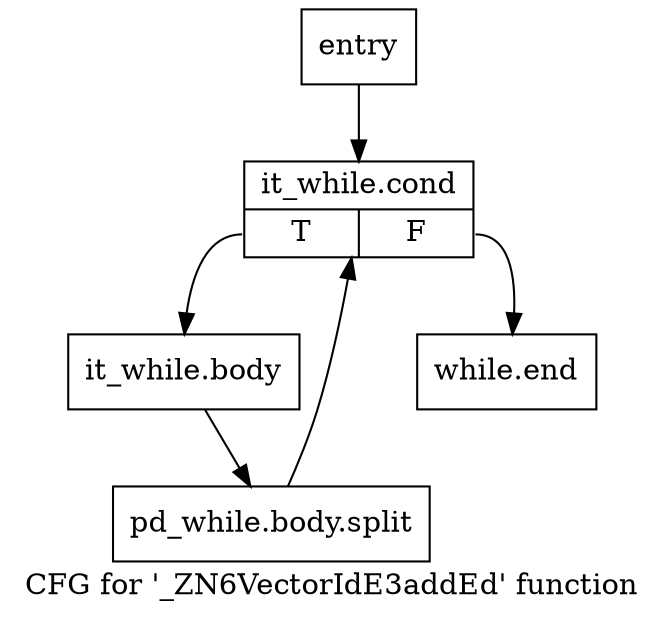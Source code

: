 digraph "CFG for '_ZN6VectorIdE3addEd' function" {
	label="CFG for '_ZN6VectorIdE3addEd' function";

	Node0x8509be0 [shape=record,label="{entry}"];
	Node0x8509be0 -> Node0x8509fb0;
	Node0x8509fb0 [shape=record,label="{it_while.cond|{<s0>T|<s1>F}}"];
	Node0x8509fb0:s0 -> Node0x850a000;
	Node0x8509fb0:s1 -> Node0x850a050;
	Node0x850a000 [shape=record,label="{it_while.body}"];
	Node0x850a000 -> Node0xc3f55c0;
	Node0xc3f55c0 [shape=record,label="{pd_while.body.split}"];
	Node0xc3f55c0 -> Node0x8509fb0;
	Node0x850a050 [shape=record,label="{while.end}"];
}
